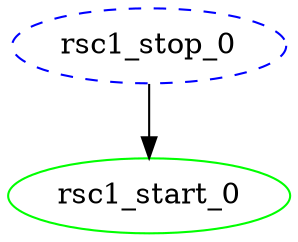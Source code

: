 digraph "g" {
	size = "30,30"
"rsc1_stop_0" [ style="dashed" color="blue" fontcolor="black" ]
"rsc1_start_0" [ tooltip="node1" color="green" fontcolor="black" ]
"rsc1_stop_0" -> "rsc1_start_0"
}
